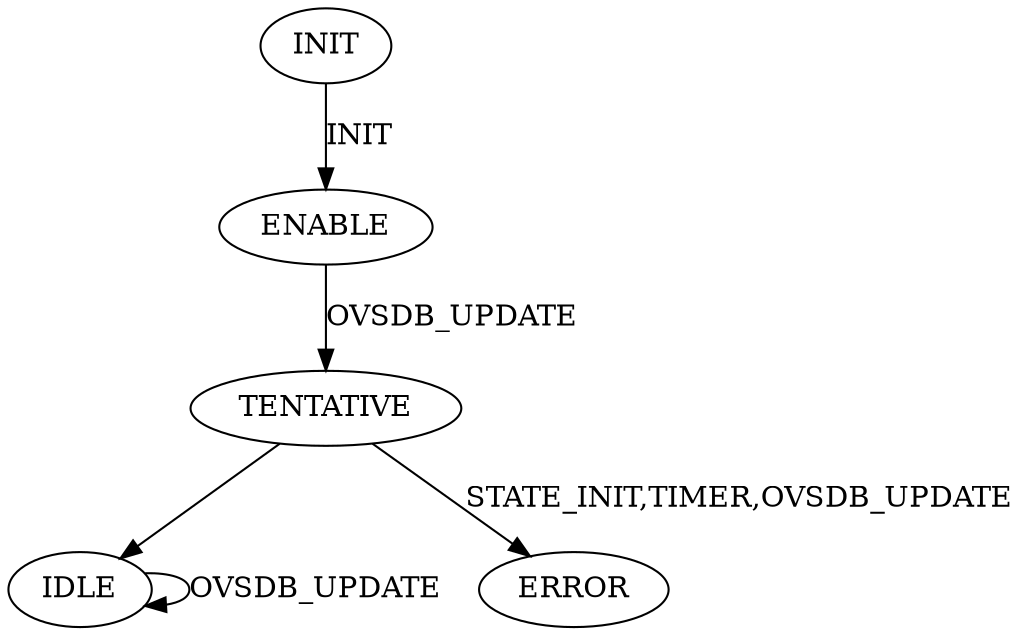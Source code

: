 digraph {
    INIT[init=true];
    INIT -> ENABLE [label="INIT"];
    ENABLE -> TENTATIVE [label="OVSDB_UPDATE"];
    TENTATIVE -> IDLE [labe="STATE_INIT,TIMER"];
    TENTATIVE -> ERROR [label="STATE_INIT,TIMER,OVSDB_UPDATE"];
    IDLE -> IDLE [label="OVSDB_UPDATE"]
}
